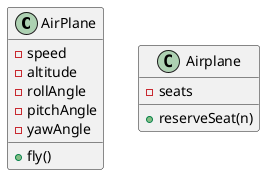 @startuml

class AirPlane {
	- speed
	- altitude
	- rollAngle
	- pitchAngle
	- yawAngle

	+ fly()
}


class Airplane {
	- seats

	+ reserveSeat(n)
}


@enduml